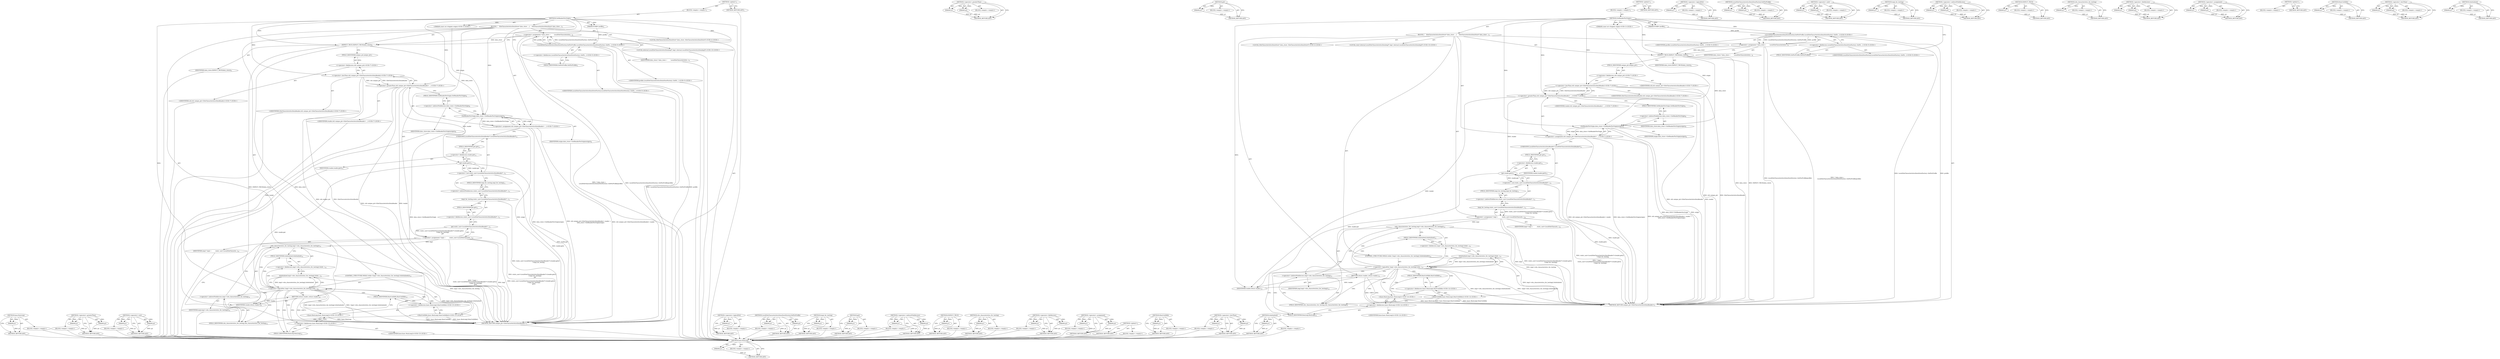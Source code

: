 digraph "IsInitialized" {
vulnerable_156 [label=<(METHOD,base.RunLoop)>];
vulnerable_157 [label=<(PARAM,p1)>];
vulnerable_158 [label=<(BLOCK,&lt;empty&gt;,&lt;empty&gt;)>];
vulnerable_159 [label=<(METHOD_RETURN,ANY)>];
vulnerable_112 [label=<(METHOD,&lt;operator&gt;.greaterThan)>];
vulnerable_113 [label=<(PARAM,p1)>];
vulnerable_114 [label=<(PARAM,p2)>];
vulnerable_115 [label=<(BLOCK,&lt;empty&gt;,&lt;empty&gt;)>];
vulnerable_116 [label=<(METHOD_RETURN,ANY)>];
vulnerable_135 [label=<(METHOD,&lt;operator&gt;.cast)>];
vulnerable_136 [label=<(PARAM,p1)>];
vulnerable_137 [label=<(PARAM,p2)>];
vulnerable_138 [label=<(BLOCK,&lt;empty&gt;,&lt;empty&gt;)>];
vulnerable_139 [label=<(METHOD_RETURN,ANY)>];
vulnerable_6 [label=<(METHOD,&lt;global&gt;)<SUB>1</SUB>>];
vulnerable_7 [label=<(BLOCK,&lt;empty&gt;,&lt;empty&gt;)<SUB>1</SUB>>];
vulnerable_8 [label=<(METHOD,GetReaderForOrigin)<SUB>1</SUB>>];
vulnerable_9 [label=<(PARAM,Profile* profile)<SUB>2</SUB>>];
vulnerable_10 [label="<(PARAM,const url::Origin&amp; origin)<SUB>3</SUB>>"];
vulnerable_11 [label=<(BLOCK,{
    SiteCharacteristicsDataStore* data_store ...,{
    SiteCharacteristicsDataStore* data_store ...)<SUB>3</SUB>>];
vulnerable_12 [label="<(LOCAL,SiteCharacteristicsDataStore* data_store: SiteCharacteristicsDataStore*)<SUB>4</SUB>>"];
vulnerable_13 [label=<(&lt;operator&gt;.assignment,* data_store =
        LocalSiteCharacteristics...)<SUB>4</SUB>>];
vulnerable_14 [label=<(IDENTIFIER,data_store,* data_store =
        LocalSiteCharacteristics...)<SUB>4</SUB>>];
vulnerable_15 [label="<(LocalSiteCharacteristicsDataStoreFactory.GetForProfile,LocalSiteCharacteristicsDataStoreFactory::GetFo...)<SUB>5</SUB>>"];
vulnerable_16 [label="<(&lt;operator&gt;.fieldAccess,LocalSiteCharacteristicsDataStoreFactory::GetFo...)<SUB>5</SUB>>"];
vulnerable_17 [label="<(IDENTIFIER,LocalSiteCharacteristicsDataStoreFactory,LocalSiteCharacteristicsDataStoreFactory::GetFo...)<SUB>5</SUB>>"];
vulnerable_18 [label=<(FIELD_IDENTIFIER,GetForProfile,GetForProfile)<SUB>5</SUB>>];
vulnerable_19 [label="<(IDENTIFIER,profile,LocalSiteCharacteristicsDataStoreFactory::GetFo...)<SUB>5</SUB>>"];
vulnerable_20 [label=<(EXPECT_TRUE,EXPECT_TRUE(data_store))<SUB>6</SUB>>];
vulnerable_21 [label=<(IDENTIFIER,data_store,EXPECT_TRUE(data_store))<SUB>6</SUB>>];
vulnerable_22 [label="<(&lt;operator&gt;.assignment,std::unique_ptr&lt;SiteCharacteristicsDataReader&gt; ...)<SUB>7</SUB>>"];
vulnerable_23 [label="<(&lt;operator&gt;.greaterThan,std::unique_ptr&lt;SiteCharacteristicsDataReader&gt; ...)<SUB>7</SUB>>"];
vulnerable_24 [label="<(&lt;operator&gt;.lessThan,std::unique_ptr&lt;SiteCharacteristicsDataReader)<SUB>7</SUB>>"];
vulnerable_25 [label="<(&lt;operator&gt;.fieldAccess,std::unique_ptr)<SUB>7</SUB>>"];
vulnerable_26 [label="<(IDENTIFIER,std,std::unique_ptr&lt;SiteCharacteristicsDataReader)<SUB>7</SUB>>"];
vulnerable_27 [label=<(FIELD_IDENTIFIER,unique_ptr,unique_ptr)<SUB>7</SUB>>];
vulnerable_28 [label="<(IDENTIFIER,SiteCharacteristicsDataReader,std::unique_ptr&lt;SiteCharacteristicsDataReader)<SUB>7</SUB>>"];
vulnerable_29 [label="<(IDENTIFIER,reader,std::unique_ptr&lt;SiteCharacteristicsDataReader&gt; ...)<SUB>7</SUB>>"];
vulnerable_30 [label=<(GetReaderForOrigin,data_store-&gt;GetReaderForOrigin(origin))<SUB>8</SUB>>];
vulnerable_31 [label=<(&lt;operator&gt;.indirectFieldAccess,data_store-&gt;GetReaderForOrigin)<SUB>8</SUB>>];
vulnerable_32 [label=<(IDENTIFIER,data_store,data_store-&gt;GetReaderForOrigin(origin))<SUB>8</SUB>>];
vulnerable_33 [label=<(FIELD_IDENTIFIER,GetReaderForOrigin,GetReaderForOrigin)<SUB>8</SUB>>];
vulnerable_34 [label=<(IDENTIFIER,origin,data_store-&gt;GetReaderForOrigin(origin))<SUB>8</SUB>>];
vulnerable_35 [label="<(LOCAL,internal.LocalSiteCharacteristicsDataImpl* impl: internal.LocalSiteCharacteristicsDataImpl*)<SUB>10</SUB>>"];
vulnerable_36 [label=<(&lt;operator&gt;.assignment,* impl =
         static_cast&lt;LocalSiteCharacte...)<SUB>10</SUB>>];
vulnerable_37 [label=<(IDENTIFIER,impl,* impl =
         static_cast&lt;LocalSiteCharacte...)<SUB>10</SUB>>];
vulnerable_38 [label=<(get,static_cast&lt;LocalSiteCharacteristicsDataReader*...)<SUB>11</SUB>>];
vulnerable_39 [label=<(&lt;operator&gt;.fieldAccess,static_cast&lt;LocalSiteCharacteristicsDataReader*...)<SUB>11</SUB>>];
vulnerable_40 [label=<(impl_for_testing,static_cast&lt;LocalSiteCharacteristicsDataReader*...)<SUB>11</SUB>>];
vulnerable_41 [label=<(&lt;operator&gt;.indirectFieldAccess,static_cast&lt;LocalSiteCharacteristicsDataReader*...)<SUB>11</SUB>>];
vulnerable_42 [label=<(&lt;operator&gt;.cast,static_cast&lt;LocalSiteCharacteristicsDataReader*...)<SUB>11</SUB>>];
vulnerable_43 [label=<(UNKNOWN,LocalSiteCharacteristicsDataReader*,LocalSiteCharacteristicsDataReader*)<SUB>11</SUB>>];
vulnerable_44 [label=<(get,reader.get())<SUB>11</SUB>>];
vulnerable_45 [label=<(&lt;operator&gt;.fieldAccess,reader.get)<SUB>11</SUB>>];
vulnerable_46 [label=<(IDENTIFIER,reader,reader.get())<SUB>11</SUB>>];
vulnerable_47 [label=<(FIELD_IDENTIFIER,get,get)<SUB>11</SUB>>];
vulnerable_48 [label=<(FIELD_IDENTIFIER,impl_for_testing,impl_for_testing)<SUB>11</SUB>>];
vulnerable_49 [label=<(FIELD_IDENTIFIER,get,get)<SUB>11</SUB>>];
vulnerable_50 [label=<(CONTROL_STRUCTURE,WHILE,while (!impl-&gt;site_characteristics_for_testing().IsInitialized()))<SUB>14</SUB>>];
vulnerable_51 [label=<(&lt;operator&gt;.logicalNot,!impl-&gt;site_characteristics_for_testing().IsIni...)<SUB>14</SUB>>];
vulnerable_52 [label=<(IsInitialized,impl-&gt;site_characteristics_for_testing().IsInit...)<SUB>14</SUB>>];
vulnerable_53 [label=<(&lt;operator&gt;.fieldAccess,impl-&gt;site_characteristics_for_testing().IsInit...)<SUB>14</SUB>>];
vulnerable_54 [label=<(site_characteristics_for_testing,impl-&gt;site_characteristics_for_testing())<SUB>14</SUB>>];
vulnerable_55 [label=<(&lt;operator&gt;.indirectFieldAccess,impl-&gt;site_characteristics_for_testing)<SUB>14</SUB>>];
vulnerable_56 [label=<(IDENTIFIER,impl,impl-&gt;site_characteristics_for_testing())<SUB>14</SUB>>];
vulnerable_57 [label=<(FIELD_IDENTIFIER,site_characteristics_for_testing,site_characteristics_for_testing)<SUB>14</SUB>>];
vulnerable_58 [label=<(FIELD_IDENTIFIER,IsInitialized,IsInitialized)<SUB>14</SUB>>];
vulnerable_59 [label="<(RunUntilIdle,base::RunLoop().RunUntilIdle())<SUB>15</SUB>>"];
vulnerable_60 [label="<(&lt;operator&gt;.fieldAccess,base::RunLoop().RunUntilIdle)<SUB>15</SUB>>"];
vulnerable_61 [label="<(base.RunLoop,base::RunLoop())<SUB>15</SUB>>"];
vulnerable_62 [label="<(&lt;operator&gt;.fieldAccess,base::RunLoop)<SUB>15</SUB>>"];
vulnerable_63 [label="<(IDENTIFIER,base,base::RunLoop())<SUB>15</SUB>>"];
vulnerable_64 [label=<(FIELD_IDENTIFIER,RunLoop,RunLoop)<SUB>15</SUB>>];
vulnerable_65 [label=<(FIELD_IDENTIFIER,RunUntilIdle,RunUntilIdle)<SUB>15</SUB>>];
vulnerable_66 [label=<(RETURN,return reader;,return reader;)<SUB>16</SUB>>];
vulnerable_67 [label=<(IDENTIFIER,reader,return reader;)<SUB>16</SUB>>];
vulnerable_68 [label=<(METHOD_RETURN,unique_ptr&lt;SiteCharacteristicsDataReader&gt;)<SUB>1</SUB>>];
vulnerable_70 [label=<(METHOD_RETURN,ANY)<SUB>1</SUB>>];
vulnerable_140 [label=<(METHOD,&lt;operator&gt;.logicalNot)>];
vulnerable_141 [label=<(PARAM,p1)>];
vulnerable_142 [label=<(BLOCK,&lt;empty&gt;,&lt;empty&gt;)>];
vulnerable_143 [label=<(METHOD_RETURN,ANY)>];
vulnerable_98 [label=<(METHOD,LocalSiteCharacteristicsDataStoreFactory.GetForProfile)>];
vulnerable_99 [label=<(PARAM,p1)>];
vulnerable_100 [label=<(PARAM,p2)>];
vulnerable_101 [label=<(BLOCK,&lt;empty&gt;,&lt;empty&gt;)>];
vulnerable_102 [label=<(METHOD_RETURN,ANY)>];
vulnerable_131 [label=<(METHOD,impl_for_testing)>];
vulnerable_132 [label=<(PARAM,p1)>];
vulnerable_133 [label=<(BLOCK,&lt;empty&gt;,&lt;empty&gt;)>];
vulnerable_134 [label=<(METHOD_RETURN,ANY)>];
vulnerable_127 [label=<(METHOD,get)>];
vulnerable_128 [label=<(PARAM,p1)>];
vulnerable_129 [label=<(BLOCK,&lt;empty&gt;,&lt;empty&gt;)>];
vulnerable_130 [label=<(METHOD_RETURN,ANY)>];
vulnerable_122 [label=<(METHOD,&lt;operator&gt;.indirectFieldAccess)>];
vulnerable_123 [label=<(PARAM,p1)>];
vulnerable_124 [label=<(PARAM,p2)>];
vulnerable_125 [label=<(BLOCK,&lt;empty&gt;,&lt;empty&gt;)>];
vulnerable_126 [label=<(METHOD_RETURN,ANY)>];
vulnerable_108 [label=<(METHOD,EXPECT_TRUE)>];
vulnerable_109 [label=<(PARAM,p1)>];
vulnerable_110 [label=<(BLOCK,&lt;empty&gt;,&lt;empty&gt;)>];
vulnerable_111 [label=<(METHOD_RETURN,ANY)>];
vulnerable_148 [label=<(METHOD,site_characteristics_for_testing)>];
vulnerable_149 [label=<(PARAM,p1)>];
vulnerable_150 [label=<(BLOCK,&lt;empty&gt;,&lt;empty&gt;)>];
vulnerable_151 [label=<(METHOD_RETURN,ANY)>];
vulnerable_103 [label=<(METHOD,&lt;operator&gt;.fieldAccess)>];
vulnerable_104 [label=<(PARAM,p1)>];
vulnerable_105 [label=<(PARAM,p2)>];
vulnerable_106 [label=<(BLOCK,&lt;empty&gt;,&lt;empty&gt;)>];
vulnerable_107 [label=<(METHOD_RETURN,ANY)>];
vulnerable_93 [label=<(METHOD,&lt;operator&gt;.assignment)>];
vulnerable_94 [label=<(PARAM,p1)>];
vulnerable_95 [label=<(PARAM,p2)>];
vulnerable_96 [label=<(BLOCK,&lt;empty&gt;,&lt;empty&gt;)>];
vulnerable_97 [label=<(METHOD_RETURN,ANY)>];
vulnerable_87 [label=<(METHOD,&lt;global&gt;)<SUB>1</SUB>>];
vulnerable_88 [label=<(BLOCK,&lt;empty&gt;,&lt;empty&gt;)>];
vulnerable_89 [label=<(METHOD_RETURN,ANY)>];
vulnerable_152 [label=<(METHOD,RunUntilIdle)>];
vulnerable_153 [label=<(PARAM,p1)>];
vulnerable_154 [label=<(BLOCK,&lt;empty&gt;,&lt;empty&gt;)>];
vulnerable_155 [label=<(METHOD_RETURN,ANY)>];
vulnerable_117 [label=<(METHOD,&lt;operator&gt;.lessThan)>];
vulnerable_118 [label=<(PARAM,p1)>];
vulnerable_119 [label=<(PARAM,p2)>];
vulnerable_120 [label=<(BLOCK,&lt;empty&gt;,&lt;empty&gt;)>];
vulnerable_121 [label=<(METHOD_RETURN,ANY)>];
vulnerable_144 [label=<(METHOD,IsInitialized)>];
vulnerable_145 [label=<(PARAM,p1)>];
vulnerable_146 [label=<(BLOCK,&lt;empty&gt;,&lt;empty&gt;)>];
vulnerable_147 [label=<(METHOD_RETURN,ANY)>];
fixed_153 [label=<(METHOD,base.RunLoop)>];
fixed_154 [label=<(PARAM,p1)>];
fixed_155 [label=<(BLOCK,&lt;empty&gt;,&lt;empty&gt;)>];
fixed_156 [label=<(METHOD_RETURN,ANY)>];
fixed_109 [label=<(METHOD,&lt;operator&gt;.greaterThan)>];
fixed_110 [label=<(PARAM,p1)>];
fixed_111 [label=<(PARAM,p2)>];
fixed_112 [label=<(BLOCK,&lt;empty&gt;,&lt;empty&gt;)>];
fixed_113 [label=<(METHOD_RETURN,ANY)>];
fixed_133 [label=<(METHOD,get)>];
fixed_134 [label=<(PARAM,p1)>];
fixed_135 [label=<(BLOCK,&lt;empty&gt;,&lt;empty&gt;)>];
fixed_136 [label=<(METHOD_RETURN,ANY)>];
fixed_6 [label=<(METHOD,&lt;global&gt;)<SUB>1</SUB>>];
fixed_7 [label=<(BLOCK,&lt;empty&gt;,&lt;empty&gt;)<SUB>1</SUB>>];
fixed_8 [label=<(METHOD,GetReaderForOrigin)<SUB>1</SUB>>];
fixed_9 [label=<(PARAM,Profile* profile)<SUB>2</SUB>>];
fixed_10 [label="<(PARAM,const url::Origin&amp; origin)<SUB>3</SUB>>"];
fixed_11 [label=<(BLOCK,{
    SiteCharacteristicsDataStore* data_store ...,{
    SiteCharacteristicsDataStore* data_store ...)<SUB>3</SUB>>];
fixed_12 [label="<(LOCAL,SiteCharacteristicsDataStore* data_store: SiteCharacteristicsDataStore*)<SUB>4</SUB>>"];
fixed_13 [label=<(&lt;operator&gt;.assignment,* data_store =
        LocalSiteCharacteristics...)<SUB>4</SUB>>];
fixed_14 [label=<(IDENTIFIER,data_store,* data_store =
        LocalSiteCharacteristics...)<SUB>4</SUB>>];
fixed_15 [label="<(LocalSiteCharacteristicsDataStoreFactory.GetForProfile,LocalSiteCharacteristicsDataStoreFactory::GetFo...)<SUB>5</SUB>>"];
fixed_16 [label="<(&lt;operator&gt;.fieldAccess,LocalSiteCharacteristicsDataStoreFactory::GetFo...)<SUB>5</SUB>>"];
fixed_17 [label="<(IDENTIFIER,LocalSiteCharacteristicsDataStoreFactory,LocalSiteCharacteristicsDataStoreFactory::GetFo...)<SUB>5</SUB>>"];
fixed_18 [label=<(FIELD_IDENTIFIER,GetForProfile,GetForProfile)<SUB>5</SUB>>];
fixed_19 [label="<(IDENTIFIER,profile,LocalSiteCharacteristicsDataStoreFactory::GetFo...)<SUB>5</SUB>>"];
fixed_20 [label=<(EXPECT_TRUE,EXPECT_TRUE(data_store))<SUB>6</SUB>>];
fixed_21 [label=<(IDENTIFIER,data_store,EXPECT_TRUE(data_store))<SUB>6</SUB>>];
fixed_22 [label="<(&lt;operator&gt;.assignment,std::unique_ptr&lt;SiteCharacteristicsDataReader&gt; ...)<SUB>7</SUB>>"];
fixed_23 [label="<(&lt;operator&gt;.greaterThan,std::unique_ptr&lt;SiteCharacteristicsDataReader&gt; ...)<SUB>7</SUB>>"];
fixed_24 [label="<(&lt;operator&gt;.lessThan,std::unique_ptr&lt;SiteCharacteristicsDataReader)<SUB>7</SUB>>"];
fixed_25 [label="<(&lt;operator&gt;.fieldAccess,std::unique_ptr)<SUB>7</SUB>>"];
fixed_26 [label="<(IDENTIFIER,std,std::unique_ptr&lt;SiteCharacteristicsDataReader)<SUB>7</SUB>>"];
fixed_27 [label=<(FIELD_IDENTIFIER,unique_ptr,unique_ptr)<SUB>7</SUB>>];
fixed_28 [label="<(IDENTIFIER,SiteCharacteristicsDataReader,std::unique_ptr&lt;SiteCharacteristicsDataReader)<SUB>7</SUB>>"];
fixed_29 [label="<(IDENTIFIER,reader,std::unique_ptr&lt;SiteCharacteristicsDataReader&gt; ...)<SUB>7</SUB>>"];
fixed_30 [label=<(GetReaderForOrigin,data_store-&gt;GetReaderForOrigin(origin))<SUB>8</SUB>>];
fixed_31 [label=<(&lt;operator&gt;.indirectFieldAccess,data_store-&gt;GetReaderForOrigin)<SUB>8</SUB>>];
fixed_32 [label=<(IDENTIFIER,data_store,data_store-&gt;GetReaderForOrigin(origin))<SUB>8</SUB>>];
fixed_33 [label=<(FIELD_IDENTIFIER,GetReaderForOrigin,GetReaderForOrigin)<SUB>8</SUB>>];
fixed_34 [label=<(IDENTIFIER,origin,data_store-&gt;GetReaderForOrigin(origin))<SUB>8</SUB>>];
fixed_35 [label="<(LOCAL,const internal.LocalSiteCharacteristicsDataImpl* impl: internal.LocalSiteCharacteristicsDataImpl*)<SUB>10</SUB>>"];
fixed_36 [label=<(&lt;operator&gt;.assignment,* impl =
         static_cast&lt;LocalSiteCharacte...)<SUB>10</SUB>>];
fixed_37 [label=<(IDENTIFIER,impl,* impl =
         static_cast&lt;LocalSiteCharacte...)<SUB>10</SUB>>];
fixed_38 [label=<(impl_for_testing,static_cast&lt;LocalSiteCharacteristicsDataReader*...)<SUB>11</SUB>>];
fixed_39 [label=<(&lt;operator&gt;.indirectFieldAccess,static_cast&lt;LocalSiteCharacteristicsDataReader*...)<SUB>11</SUB>>];
fixed_40 [label=<(&lt;operator&gt;.cast,static_cast&lt;LocalSiteCharacteristicsDataReader*...)<SUB>11</SUB>>];
fixed_41 [label=<(UNKNOWN,LocalSiteCharacteristicsDataReader*,LocalSiteCharacteristicsDataReader*)<SUB>11</SUB>>];
fixed_42 [label=<(get,reader.get())<SUB>11</SUB>>];
fixed_43 [label=<(&lt;operator&gt;.fieldAccess,reader.get)<SUB>11</SUB>>];
fixed_44 [label=<(IDENTIFIER,reader,reader.get())<SUB>11</SUB>>];
fixed_45 [label=<(FIELD_IDENTIFIER,get,get)<SUB>11</SUB>>];
fixed_46 [label=<(FIELD_IDENTIFIER,impl_for_testing,impl_for_testing)<SUB>11</SUB>>];
fixed_47 [label=<(CONTROL_STRUCTURE,WHILE,while (!impl-&gt;site_characteristics_for_testing().IsInitialized()))<SUB>13</SUB>>];
fixed_48 [label=<(&lt;operator&gt;.logicalNot,!impl-&gt;site_characteristics_for_testing().IsIni...)<SUB>13</SUB>>];
fixed_49 [label=<(IsInitialized,impl-&gt;site_characteristics_for_testing().IsInit...)<SUB>13</SUB>>];
fixed_50 [label=<(&lt;operator&gt;.fieldAccess,impl-&gt;site_characteristics_for_testing().IsInit...)<SUB>13</SUB>>];
fixed_51 [label=<(site_characteristics_for_testing,impl-&gt;site_characteristics_for_testing())<SUB>13</SUB>>];
fixed_52 [label=<(&lt;operator&gt;.indirectFieldAccess,impl-&gt;site_characteristics_for_testing)<SUB>13</SUB>>];
fixed_53 [label=<(IDENTIFIER,impl,impl-&gt;site_characteristics_for_testing())<SUB>13</SUB>>];
fixed_54 [label=<(FIELD_IDENTIFIER,site_characteristics_for_testing,site_characteristics_for_testing)<SUB>13</SUB>>];
fixed_55 [label=<(FIELD_IDENTIFIER,IsInitialized,IsInitialized)<SUB>13</SUB>>];
fixed_56 [label="<(RunUntilIdle,base::RunLoop().RunUntilIdle())<SUB>14</SUB>>"];
fixed_57 [label="<(&lt;operator&gt;.fieldAccess,base::RunLoop().RunUntilIdle)<SUB>14</SUB>>"];
fixed_58 [label="<(base.RunLoop,base::RunLoop())<SUB>14</SUB>>"];
fixed_59 [label="<(&lt;operator&gt;.fieldAccess,base::RunLoop)<SUB>14</SUB>>"];
fixed_60 [label="<(IDENTIFIER,base,base::RunLoop())<SUB>14</SUB>>"];
fixed_61 [label=<(FIELD_IDENTIFIER,RunLoop,RunLoop)<SUB>14</SUB>>];
fixed_62 [label=<(FIELD_IDENTIFIER,RunUntilIdle,RunUntilIdle)<SUB>14</SUB>>];
fixed_63 [label=<(RETURN,return reader;,return reader;)<SUB>15</SUB>>];
fixed_64 [label=<(IDENTIFIER,reader,return reader;)<SUB>15</SUB>>];
fixed_65 [label=<(METHOD_RETURN,unique_ptr&lt;SiteCharacteristicsDataReader&gt;)<SUB>1</SUB>>];
fixed_67 [label=<(METHOD_RETURN,ANY)<SUB>1</SUB>>];
fixed_137 [label=<(METHOD,&lt;operator&gt;.logicalNot)>];
fixed_138 [label=<(PARAM,p1)>];
fixed_139 [label=<(BLOCK,&lt;empty&gt;,&lt;empty&gt;)>];
fixed_140 [label=<(METHOD_RETURN,ANY)>];
fixed_95 [label=<(METHOD,LocalSiteCharacteristicsDataStoreFactory.GetForProfile)>];
fixed_96 [label=<(PARAM,p1)>];
fixed_97 [label=<(PARAM,p2)>];
fixed_98 [label=<(BLOCK,&lt;empty&gt;,&lt;empty&gt;)>];
fixed_99 [label=<(METHOD_RETURN,ANY)>];
fixed_128 [label=<(METHOD,&lt;operator&gt;.cast)>];
fixed_129 [label=<(PARAM,p1)>];
fixed_130 [label=<(PARAM,p2)>];
fixed_131 [label=<(BLOCK,&lt;empty&gt;,&lt;empty&gt;)>];
fixed_132 [label=<(METHOD_RETURN,ANY)>];
fixed_124 [label=<(METHOD,impl_for_testing)>];
fixed_125 [label=<(PARAM,p1)>];
fixed_126 [label=<(BLOCK,&lt;empty&gt;,&lt;empty&gt;)>];
fixed_127 [label=<(METHOD_RETURN,ANY)>];
fixed_119 [label=<(METHOD,&lt;operator&gt;.indirectFieldAccess)>];
fixed_120 [label=<(PARAM,p1)>];
fixed_121 [label=<(PARAM,p2)>];
fixed_122 [label=<(BLOCK,&lt;empty&gt;,&lt;empty&gt;)>];
fixed_123 [label=<(METHOD_RETURN,ANY)>];
fixed_105 [label=<(METHOD,EXPECT_TRUE)>];
fixed_106 [label=<(PARAM,p1)>];
fixed_107 [label=<(BLOCK,&lt;empty&gt;,&lt;empty&gt;)>];
fixed_108 [label=<(METHOD_RETURN,ANY)>];
fixed_145 [label=<(METHOD,site_characteristics_for_testing)>];
fixed_146 [label=<(PARAM,p1)>];
fixed_147 [label=<(BLOCK,&lt;empty&gt;,&lt;empty&gt;)>];
fixed_148 [label=<(METHOD_RETURN,ANY)>];
fixed_100 [label=<(METHOD,&lt;operator&gt;.fieldAccess)>];
fixed_101 [label=<(PARAM,p1)>];
fixed_102 [label=<(PARAM,p2)>];
fixed_103 [label=<(BLOCK,&lt;empty&gt;,&lt;empty&gt;)>];
fixed_104 [label=<(METHOD_RETURN,ANY)>];
fixed_90 [label=<(METHOD,&lt;operator&gt;.assignment)>];
fixed_91 [label=<(PARAM,p1)>];
fixed_92 [label=<(PARAM,p2)>];
fixed_93 [label=<(BLOCK,&lt;empty&gt;,&lt;empty&gt;)>];
fixed_94 [label=<(METHOD_RETURN,ANY)>];
fixed_84 [label=<(METHOD,&lt;global&gt;)<SUB>1</SUB>>];
fixed_85 [label=<(BLOCK,&lt;empty&gt;,&lt;empty&gt;)>];
fixed_86 [label=<(METHOD_RETURN,ANY)>];
fixed_149 [label=<(METHOD,RunUntilIdle)>];
fixed_150 [label=<(PARAM,p1)>];
fixed_151 [label=<(BLOCK,&lt;empty&gt;,&lt;empty&gt;)>];
fixed_152 [label=<(METHOD_RETURN,ANY)>];
fixed_114 [label=<(METHOD,&lt;operator&gt;.lessThan)>];
fixed_115 [label=<(PARAM,p1)>];
fixed_116 [label=<(PARAM,p2)>];
fixed_117 [label=<(BLOCK,&lt;empty&gt;,&lt;empty&gt;)>];
fixed_118 [label=<(METHOD_RETURN,ANY)>];
fixed_141 [label=<(METHOD,IsInitialized)>];
fixed_142 [label=<(PARAM,p1)>];
fixed_143 [label=<(BLOCK,&lt;empty&gt;,&lt;empty&gt;)>];
fixed_144 [label=<(METHOD_RETURN,ANY)>];
vulnerable_156 -> vulnerable_157  [key=0, label="AST: "];
vulnerable_156 -> vulnerable_157  [key=1, label="DDG: "];
vulnerable_156 -> vulnerable_158  [key=0, label="AST: "];
vulnerable_156 -> vulnerable_159  [key=0, label="AST: "];
vulnerable_156 -> vulnerable_159  [key=1, label="CFG: "];
vulnerable_157 -> vulnerable_159  [key=0, label="DDG: p1"];
vulnerable_158 -> fixed_153  [key=0];
vulnerable_159 -> fixed_153  [key=0];
vulnerable_112 -> vulnerable_113  [key=0, label="AST: "];
vulnerable_112 -> vulnerable_113  [key=1, label="DDG: "];
vulnerable_112 -> vulnerable_115  [key=0, label="AST: "];
vulnerable_112 -> vulnerable_114  [key=0, label="AST: "];
vulnerable_112 -> vulnerable_114  [key=1, label="DDG: "];
vulnerable_112 -> vulnerable_116  [key=0, label="AST: "];
vulnerable_112 -> vulnerable_116  [key=1, label="CFG: "];
vulnerable_113 -> vulnerable_116  [key=0, label="DDG: p1"];
vulnerable_114 -> vulnerable_116  [key=0, label="DDG: p2"];
vulnerable_115 -> fixed_153  [key=0];
vulnerable_116 -> fixed_153  [key=0];
vulnerable_135 -> vulnerable_136  [key=0, label="AST: "];
vulnerable_135 -> vulnerable_136  [key=1, label="DDG: "];
vulnerable_135 -> vulnerable_138  [key=0, label="AST: "];
vulnerable_135 -> vulnerable_137  [key=0, label="AST: "];
vulnerable_135 -> vulnerable_137  [key=1, label="DDG: "];
vulnerable_135 -> vulnerable_139  [key=0, label="AST: "];
vulnerable_135 -> vulnerable_139  [key=1, label="CFG: "];
vulnerable_136 -> vulnerable_139  [key=0, label="DDG: p1"];
vulnerable_137 -> vulnerable_139  [key=0, label="DDG: p2"];
vulnerable_138 -> fixed_153  [key=0];
vulnerable_139 -> fixed_153  [key=0];
vulnerable_6 -> vulnerable_7  [key=0, label="AST: "];
vulnerable_6 -> vulnerable_70  [key=0, label="AST: "];
vulnerable_6 -> vulnerable_70  [key=1, label="CFG: "];
vulnerable_7 -> vulnerable_8  [key=0, label="AST: "];
vulnerable_8 -> vulnerable_9  [key=0, label="AST: "];
vulnerable_8 -> vulnerable_9  [key=1, label="DDG: "];
vulnerable_8 -> vulnerable_10  [key=0, label="AST: "];
vulnerable_8 -> vulnerable_10  [key=1, label="DDG: "];
vulnerable_8 -> vulnerable_11  [key=0, label="AST: "];
vulnerable_8 -> vulnerable_68  [key=0, label="AST: "];
vulnerable_8 -> vulnerable_18  [key=0, label="CFG: "];
vulnerable_8 -> vulnerable_20  [key=0, label="DDG: "];
vulnerable_8 -> vulnerable_67  [key=0, label="DDG: "];
vulnerable_8 -> vulnerable_15  [key=0, label="DDG: "];
vulnerable_8 -> vulnerable_23  [key=0, label="DDG: "];
vulnerable_8 -> vulnerable_30  [key=0, label="DDG: "];
vulnerable_8 -> vulnerable_24  [key=0, label="DDG: "];
vulnerable_9 -> vulnerable_15  [key=0, label="DDG: profile"];
vulnerable_10 -> vulnerable_30  [key=0, label="DDG: origin"];
vulnerable_11 -> vulnerable_12  [key=0, label="AST: "];
vulnerable_11 -> vulnerable_13  [key=0, label="AST: "];
vulnerable_11 -> vulnerable_20  [key=0, label="AST: "];
vulnerable_11 -> vulnerable_22  [key=0, label="AST: "];
vulnerable_11 -> vulnerable_35  [key=0, label="AST: "];
vulnerable_11 -> vulnerable_36  [key=0, label="AST: "];
vulnerable_11 -> vulnerable_50  [key=0, label="AST: "];
vulnerable_11 -> vulnerable_66  [key=0, label="AST: "];
vulnerable_12 -> fixed_153  [key=0];
vulnerable_13 -> vulnerable_14  [key=0, label="AST: "];
vulnerable_13 -> vulnerable_15  [key=0, label="AST: "];
vulnerable_13 -> vulnerable_20  [key=0, label="CFG: "];
vulnerable_13 -> vulnerable_20  [key=1, label="DDG: data_store"];
vulnerable_13 -> vulnerable_68  [key=0, label="DDG: LocalSiteCharacteristicsDataStoreFactory::GetForProfile(profile)"];
vulnerable_13 -> vulnerable_68  [key=1, label="DDG: * data_store =
        LocalSiteCharacteristicsDataStoreFactory::GetForProfile(profile)"];
vulnerable_14 -> fixed_153  [key=0];
vulnerable_15 -> vulnerable_16  [key=0, label="AST: "];
vulnerable_15 -> vulnerable_19  [key=0, label="AST: "];
vulnerable_15 -> vulnerable_13  [key=0, label="CFG: "];
vulnerable_15 -> vulnerable_13  [key=1, label="DDG: LocalSiteCharacteristicsDataStoreFactory::GetForProfile"];
vulnerable_15 -> vulnerable_13  [key=2, label="DDG: profile"];
vulnerable_15 -> vulnerable_68  [key=0, label="DDG: LocalSiteCharacteristicsDataStoreFactory::GetForProfile"];
vulnerable_15 -> vulnerable_68  [key=1, label="DDG: profile"];
vulnerable_16 -> vulnerable_17  [key=0, label="AST: "];
vulnerable_16 -> vulnerable_18  [key=0, label="AST: "];
vulnerable_16 -> vulnerable_15  [key=0, label="CFG: "];
vulnerable_17 -> fixed_153  [key=0];
vulnerable_18 -> vulnerable_16  [key=0, label="CFG: "];
vulnerable_19 -> fixed_153  [key=0];
vulnerable_20 -> vulnerable_21  [key=0, label="AST: "];
vulnerable_20 -> vulnerable_27  [key=0, label="CFG: "];
vulnerable_20 -> vulnerable_68  [key=0, label="DDG: data_store"];
vulnerable_20 -> vulnerable_68  [key=1, label="DDG: EXPECT_TRUE(data_store)"];
vulnerable_20 -> vulnerable_30  [key=0, label="DDG: data_store"];
vulnerable_21 -> fixed_153  [key=0];
vulnerable_22 -> vulnerable_23  [key=0, label="AST: "];
vulnerable_22 -> vulnerable_30  [key=0, label="AST: "];
vulnerable_22 -> vulnerable_43  [key=0, label="CFG: "];
vulnerable_22 -> vulnerable_68  [key=0, label="DDG: std::unique_ptr&lt;SiteCharacteristicsDataReader&gt; reader"];
vulnerable_22 -> vulnerable_68  [key=1, label="DDG: data_store-&gt;GetReaderForOrigin(origin)"];
vulnerable_22 -> vulnerable_68  [key=2, label="DDG: std::unique_ptr&lt;SiteCharacteristicsDataReader&gt; reader =
         data_store-&gt;GetReaderForOrigin(origin)"];
vulnerable_23 -> vulnerable_24  [key=0, label="AST: "];
vulnerable_23 -> vulnerable_29  [key=0, label="AST: "];
vulnerable_23 -> vulnerable_33  [key=0, label="CFG: "];
vulnerable_23 -> vulnerable_68  [key=0, label="DDG: std::unique_ptr&lt;SiteCharacteristicsDataReader"];
vulnerable_23 -> vulnerable_68  [key=1, label="DDG: reader"];
vulnerable_23 -> vulnerable_67  [key=0, label="DDG: reader"];
vulnerable_23 -> vulnerable_44  [key=0, label="DDG: reader"];
vulnerable_24 -> vulnerable_25  [key=0, label="AST: "];
vulnerable_24 -> vulnerable_28  [key=0, label="AST: "];
vulnerable_24 -> vulnerable_23  [key=0, label="CFG: "];
vulnerable_24 -> vulnerable_23  [key=1, label="DDG: std::unique_ptr"];
vulnerable_24 -> vulnerable_23  [key=2, label="DDG: SiteCharacteristicsDataReader"];
vulnerable_24 -> vulnerable_68  [key=0, label="DDG: std::unique_ptr"];
vulnerable_24 -> vulnerable_68  [key=1, label="DDG: SiteCharacteristicsDataReader"];
vulnerable_25 -> vulnerable_26  [key=0, label="AST: "];
vulnerable_25 -> vulnerable_27  [key=0, label="AST: "];
vulnerable_25 -> vulnerable_24  [key=0, label="CFG: "];
vulnerable_26 -> fixed_153  [key=0];
vulnerable_27 -> vulnerable_25  [key=0, label="CFG: "];
vulnerable_28 -> fixed_153  [key=0];
vulnerable_29 -> fixed_153  [key=0];
vulnerable_30 -> vulnerable_31  [key=0, label="AST: "];
vulnerable_30 -> vulnerable_34  [key=0, label="AST: "];
vulnerable_30 -> vulnerable_22  [key=0, label="CFG: "];
vulnerable_30 -> vulnerable_22  [key=1, label="DDG: data_store-&gt;GetReaderForOrigin"];
vulnerable_30 -> vulnerable_22  [key=2, label="DDG: origin"];
vulnerable_30 -> vulnerable_68  [key=0, label="DDG: data_store-&gt;GetReaderForOrigin"];
vulnerable_30 -> vulnerable_68  [key=1, label="DDG: origin"];
vulnerable_31 -> vulnerable_32  [key=0, label="AST: "];
vulnerable_31 -> vulnerable_33  [key=0, label="AST: "];
vulnerable_31 -> vulnerable_30  [key=0, label="CFG: "];
vulnerable_32 -> fixed_153  [key=0];
vulnerable_33 -> vulnerable_31  [key=0, label="CFG: "];
vulnerable_34 -> fixed_153  [key=0];
vulnerable_35 -> fixed_153  [key=0];
vulnerable_36 -> vulnerable_37  [key=0, label="AST: "];
vulnerable_36 -> vulnerable_38  [key=0, label="AST: "];
vulnerable_36 -> vulnerable_57  [key=0, label="CFG: "];
vulnerable_36 -> vulnerable_68  [key=0, label="DDG: impl"];
vulnerable_36 -> vulnerable_68  [key=1, label="DDG: static_cast&lt;LocalSiteCharacteristicsDataReader*&gt;(reader.get())
            -&gt;impl_for_testing()
            .get()"];
vulnerable_36 -> vulnerable_68  [key=2, label="DDG: * impl =
         static_cast&lt;LocalSiteCharacteristicsDataReader*&gt;(reader.get())
            -&gt;impl_for_testing()
            .get()"];
vulnerable_36 -> vulnerable_54  [key=0, label="DDG: impl"];
vulnerable_37 -> fixed_153  [key=0];
vulnerable_38 -> vulnerable_39  [key=0, label="AST: "];
vulnerable_38 -> vulnerable_36  [key=0, label="CFG: "];
vulnerable_38 -> vulnerable_36  [key=1, label="DDG: static_cast&lt;LocalSiteCharacteristicsDataReader*&gt;(reader.get())
            -&gt;impl_for_testing()
            .get"];
vulnerable_38 -> vulnerable_68  [key=0, label="DDG: static_cast&lt;LocalSiteCharacteristicsDataReader*&gt;(reader.get())
            -&gt;impl_for_testing()
            .get"];
vulnerable_39 -> vulnerable_40  [key=0, label="AST: "];
vulnerable_39 -> vulnerable_49  [key=0, label="AST: "];
vulnerable_39 -> vulnerable_38  [key=0, label="CFG: "];
vulnerable_40 -> vulnerable_41  [key=0, label="AST: "];
vulnerable_40 -> vulnerable_49  [key=0, label="CFG: "];
vulnerable_40 -> vulnerable_68  [key=0, label="DDG: static_cast&lt;LocalSiteCharacteristicsDataReader*&gt;(reader.get())
            -&gt;impl_for_testing"];
vulnerable_41 -> vulnerable_42  [key=0, label="AST: "];
vulnerable_41 -> vulnerable_48  [key=0, label="AST: "];
vulnerable_41 -> vulnerable_40  [key=0, label="CFG: "];
vulnerable_42 -> vulnerable_43  [key=0, label="AST: "];
vulnerable_42 -> vulnerable_44  [key=0, label="AST: "];
vulnerable_42 -> vulnerable_48  [key=0, label="CFG: "];
vulnerable_42 -> vulnerable_68  [key=0, label="DDG: reader.get()"];
vulnerable_43 -> vulnerable_47  [key=0, label="CFG: "];
vulnerable_44 -> vulnerable_45  [key=0, label="AST: "];
vulnerable_44 -> vulnerable_42  [key=0, label="CFG: "];
vulnerable_44 -> vulnerable_42  [key=1, label="DDG: reader.get"];
vulnerable_44 -> vulnerable_68  [key=0, label="DDG: reader.get"];
vulnerable_44 -> vulnerable_67  [key=0, label="DDG: reader.get"];
vulnerable_45 -> vulnerable_46  [key=0, label="AST: "];
vulnerable_45 -> vulnerable_47  [key=0, label="AST: "];
vulnerable_45 -> vulnerable_44  [key=0, label="CFG: "];
vulnerable_46 -> fixed_153  [key=0];
vulnerable_47 -> vulnerable_45  [key=0, label="CFG: "];
vulnerable_48 -> vulnerable_41  [key=0, label="CFG: "];
vulnerable_49 -> vulnerable_39  [key=0, label="CFG: "];
vulnerable_50 -> vulnerable_51  [key=0, label="AST: "];
vulnerable_50 -> vulnerable_59  [key=0, label="AST: "];
vulnerable_51 -> vulnerable_52  [key=0, label="AST: "];
vulnerable_51 -> vulnerable_52  [key=1, label="CDG: "];
vulnerable_51 -> vulnerable_64  [key=0, label="CFG: "];
vulnerable_51 -> vulnerable_64  [key=1, label="CDG: "];
vulnerable_51 -> vulnerable_66  [key=0, label="CFG: "];
vulnerable_51 -> vulnerable_68  [key=0, label="DDG: impl-&gt;site_characteristics_for_testing().IsInitialized()"];
vulnerable_51 -> vulnerable_68  [key=1, label="DDG: !impl-&gt;site_characteristics_for_testing().IsInitialized()"];
vulnerable_51 -> vulnerable_58  [key=0, label="CDG: "];
vulnerable_51 -> vulnerable_60  [key=0, label="CDG: "];
vulnerable_51 -> vulnerable_61  [key=0, label="CDG: "];
vulnerable_51 -> vulnerable_65  [key=0, label="CDG: "];
vulnerable_51 -> vulnerable_59  [key=0, label="CDG: "];
vulnerable_51 -> vulnerable_51  [key=0, label="CDG: "];
vulnerable_51 -> vulnerable_57  [key=0, label="CDG: "];
vulnerable_51 -> vulnerable_55  [key=0, label="CDG: "];
vulnerable_51 -> vulnerable_53  [key=0, label="CDG: "];
vulnerable_51 -> vulnerable_54  [key=0, label="CDG: "];
vulnerable_51 -> vulnerable_62  [key=0, label="CDG: "];
vulnerable_52 -> vulnerable_53  [key=0, label="AST: "];
vulnerable_52 -> vulnerable_51  [key=0, label="CFG: "];
vulnerable_52 -> vulnerable_51  [key=1, label="DDG: impl-&gt;site_characteristics_for_testing().IsInitialized"];
vulnerable_52 -> vulnerable_68  [key=0, label="DDG: impl-&gt;site_characteristics_for_testing().IsInitialized"];
vulnerable_53 -> vulnerable_54  [key=0, label="AST: "];
vulnerable_53 -> vulnerable_58  [key=0, label="AST: "];
vulnerable_53 -> vulnerable_52  [key=0, label="CFG: "];
vulnerable_54 -> vulnerable_55  [key=0, label="AST: "];
vulnerable_54 -> vulnerable_58  [key=0, label="CFG: "];
vulnerable_54 -> vulnerable_68  [key=0, label="DDG: impl-&gt;site_characteristics_for_testing"];
vulnerable_55 -> vulnerable_56  [key=0, label="AST: "];
vulnerable_55 -> vulnerable_57  [key=0, label="AST: "];
vulnerable_55 -> vulnerable_54  [key=0, label="CFG: "];
vulnerable_56 -> fixed_153  [key=0];
vulnerable_57 -> vulnerable_55  [key=0, label="CFG: "];
vulnerable_58 -> vulnerable_53  [key=0, label="CFG: "];
vulnerable_59 -> vulnerable_60  [key=0, label="AST: "];
vulnerable_59 -> vulnerable_57  [key=0, label="CFG: "];
vulnerable_59 -> vulnerable_68  [key=0, label="DDG: base::RunLoop().RunUntilIdle"];
vulnerable_59 -> vulnerable_68  [key=1, label="DDG: base::RunLoop().RunUntilIdle()"];
vulnerable_60 -> vulnerable_61  [key=0, label="AST: "];
vulnerable_60 -> vulnerable_65  [key=0, label="AST: "];
vulnerable_60 -> vulnerable_59  [key=0, label="CFG: "];
vulnerable_61 -> vulnerable_62  [key=0, label="AST: "];
vulnerable_61 -> vulnerable_65  [key=0, label="CFG: "];
vulnerable_61 -> vulnerable_68  [key=0, label="DDG: base::RunLoop"];
vulnerable_62 -> vulnerable_63  [key=0, label="AST: "];
vulnerable_62 -> vulnerable_64  [key=0, label="AST: "];
vulnerable_62 -> vulnerable_61  [key=0, label="CFG: "];
vulnerable_63 -> fixed_153  [key=0];
vulnerable_64 -> vulnerable_62  [key=0, label="CFG: "];
vulnerable_65 -> vulnerable_60  [key=0, label="CFG: "];
vulnerable_66 -> vulnerable_67  [key=0, label="AST: "];
vulnerable_66 -> vulnerable_68  [key=0, label="CFG: "];
vulnerable_66 -> vulnerable_68  [key=1, label="DDG: &lt;RET&gt;"];
vulnerable_67 -> vulnerable_66  [key=0, label="DDG: reader"];
vulnerable_68 -> fixed_153  [key=0];
vulnerable_70 -> fixed_153  [key=0];
vulnerable_140 -> vulnerable_141  [key=0, label="AST: "];
vulnerable_140 -> vulnerable_141  [key=1, label="DDG: "];
vulnerable_140 -> vulnerable_142  [key=0, label="AST: "];
vulnerable_140 -> vulnerable_143  [key=0, label="AST: "];
vulnerable_140 -> vulnerable_143  [key=1, label="CFG: "];
vulnerable_141 -> vulnerable_143  [key=0, label="DDG: p1"];
vulnerable_142 -> fixed_153  [key=0];
vulnerable_143 -> fixed_153  [key=0];
vulnerable_98 -> vulnerable_99  [key=0, label="AST: "];
vulnerable_98 -> vulnerable_99  [key=1, label="DDG: "];
vulnerable_98 -> vulnerable_101  [key=0, label="AST: "];
vulnerable_98 -> vulnerable_100  [key=0, label="AST: "];
vulnerable_98 -> vulnerable_100  [key=1, label="DDG: "];
vulnerable_98 -> vulnerable_102  [key=0, label="AST: "];
vulnerable_98 -> vulnerable_102  [key=1, label="CFG: "];
vulnerable_99 -> vulnerable_102  [key=0, label="DDG: p1"];
vulnerable_100 -> vulnerable_102  [key=0, label="DDG: p2"];
vulnerable_101 -> fixed_153  [key=0];
vulnerable_102 -> fixed_153  [key=0];
vulnerable_131 -> vulnerable_132  [key=0, label="AST: "];
vulnerable_131 -> vulnerable_132  [key=1, label="DDG: "];
vulnerable_131 -> vulnerable_133  [key=0, label="AST: "];
vulnerable_131 -> vulnerable_134  [key=0, label="AST: "];
vulnerable_131 -> vulnerable_134  [key=1, label="CFG: "];
vulnerable_132 -> vulnerable_134  [key=0, label="DDG: p1"];
vulnerable_133 -> fixed_153  [key=0];
vulnerable_134 -> fixed_153  [key=0];
vulnerable_127 -> vulnerable_128  [key=0, label="AST: "];
vulnerable_127 -> vulnerable_128  [key=1, label="DDG: "];
vulnerable_127 -> vulnerable_129  [key=0, label="AST: "];
vulnerable_127 -> vulnerable_130  [key=0, label="AST: "];
vulnerable_127 -> vulnerable_130  [key=1, label="CFG: "];
vulnerable_128 -> vulnerable_130  [key=0, label="DDG: p1"];
vulnerable_129 -> fixed_153  [key=0];
vulnerable_130 -> fixed_153  [key=0];
vulnerable_122 -> vulnerable_123  [key=0, label="AST: "];
vulnerable_122 -> vulnerable_123  [key=1, label="DDG: "];
vulnerable_122 -> vulnerable_125  [key=0, label="AST: "];
vulnerable_122 -> vulnerable_124  [key=0, label="AST: "];
vulnerable_122 -> vulnerable_124  [key=1, label="DDG: "];
vulnerable_122 -> vulnerable_126  [key=0, label="AST: "];
vulnerable_122 -> vulnerable_126  [key=1, label="CFG: "];
vulnerable_123 -> vulnerable_126  [key=0, label="DDG: p1"];
vulnerable_124 -> vulnerable_126  [key=0, label="DDG: p2"];
vulnerable_125 -> fixed_153  [key=0];
vulnerable_126 -> fixed_153  [key=0];
vulnerable_108 -> vulnerable_109  [key=0, label="AST: "];
vulnerable_108 -> vulnerable_109  [key=1, label="DDG: "];
vulnerable_108 -> vulnerable_110  [key=0, label="AST: "];
vulnerable_108 -> vulnerable_111  [key=0, label="AST: "];
vulnerable_108 -> vulnerable_111  [key=1, label="CFG: "];
vulnerable_109 -> vulnerable_111  [key=0, label="DDG: p1"];
vulnerable_110 -> fixed_153  [key=0];
vulnerable_111 -> fixed_153  [key=0];
vulnerable_148 -> vulnerable_149  [key=0, label="AST: "];
vulnerable_148 -> vulnerable_149  [key=1, label="DDG: "];
vulnerable_148 -> vulnerable_150  [key=0, label="AST: "];
vulnerable_148 -> vulnerable_151  [key=0, label="AST: "];
vulnerable_148 -> vulnerable_151  [key=1, label="CFG: "];
vulnerable_149 -> vulnerable_151  [key=0, label="DDG: p1"];
vulnerable_150 -> fixed_153  [key=0];
vulnerable_151 -> fixed_153  [key=0];
vulnerable_103 -> vulnerable_104  [key=0, label="AST: "];
vulnerable_103 -> vulnerable_104  [key=1, label="DDG: "];
vulnerable_103 -> vulnerable_106  [key=0, label="AST: "];
vulnerable_103 -> vulnerable_105  [key=0, label="AST: "];
vulnerable_103 -> vulnerable_105  [key=1, label="DDG: "];
vulnerable_103 -> vulnerable_107  [key=0, label="AST: "];
vulnerable_103 -> vulnerable_107  [key=1, label="CFG: "];
vulnerable_104 -> vulnerable_107  [key=0, label="DDG: p1"];
vulnerable_105 -> vulnerable_107  [key=0, label="DDG: p2"];
vulnerable_106 -> fixed_153  [key=0];
vulnerable_107 -> fixed_153  [key=0];
vulnerable_93 -> vulnerable_94  [key=0, label="AST: "];
vulnerable_93 -> vulnerable_94  [key=1, label="DDG: "];
vulnerable_93 -> vulnerable_96  [key=0, label="AST: "];
vulnerable_93 -> vulnerable_95  [key=0, label="AST: "];
vulnerable_93 -> vulnerable_95  [key=1, label="DDG: "];
vulnerable_93 -> vulnerable_97  [key=0, label="AST: "];
vulnerable_93 -> vulnerable_97  [key=1, label="CFG: "];
vulnerable_94 -> vulnerable_97  [key=0, label="DDG: p1"];
vulnerable_95 -> vulnerable_97  [key=0, label="DDG: p2"];
vulnerable_96 -> fixed_153  [key=0];
vulnerable_97 -> fixed_153  [key=0];
vulnerable_87 -> vulnerable_88  [key=0, label="AST: "];
vulnerable_87 -> vulnerable_89  [key=0, label="AST: "];
vulnerable_87 -> vulnerable_89  [key=1, label="CFG: "];
vulnerable_88 -> fixed_153  [key=0];
vulnerable_89 -> fixed_153  [key=0];
vulnerable_152 -> vulnerable_153  [key=0, label="AST: "];
vulnerable_152 -> vulnerable_153  [key=1, label="DDG: "];
vulnerable_152 -> vulnerable_154  [key=0, label="AST: "];
vulnerable_152 -> vulnerable_155  [key=0, label="AST: "];
vulnerable_152 -> vulnerable_155  [key=1, label="CFG: "];
vulnerable_153 -> vulnerable_155  [key=0, label="DDG: p1"];
vulnerable_154 -> fixed_153  [key=0];
vulnerable_155 -> fixed_153  [key=0];
vulnerable_117 -> vulnerable_118  [key=0, label="AST: "];
vulnerable_117 -> vulnerable_118  [key=1, label="DDG: "];
vulnerable_117 -> vulnerable_120  [key=0, label="AST: "];
vulnerable_117 -> vulnerable_119  [key=0, label="AST: "];
vulnerable_117 -> vulnerable_119  [key=1, label="DDG: "];
vulnerable_117 -> vulnerable_121  [key=0, label="AST: "];
vulnerable_117 -> vulnerable_121  [key=1, label="CFG: "];
vulnerable_118 -> vulnerable_121  [key=0, label="DDG: p1"];
vulnerable_119 -> vulnerable_121  [key=0, label="DDG: p2"];
vulnerable_120 -> fixed_153  [key=0];
vulnerable_121 -> fixed_153  [key=0];
vulnerable_144 -> vulnerable_145  [key=0, label="AST: "];
vulnerable_144 -> vulnerable_145  [key=1, label="DDG: "];
vulnerable_144 -> vulnerable_146  [key=0, label="AST: "];
vulnerable_144 -> vulnerable_147  [key=0, label="AST: "];
vulnerable_144 -> vulnerable_147  [key=1, label="CFG: "];
vulnerable_145 -> vulnerable_147  [key=0, label="DDG: p1"];
vulnerable_146 -> fixed_153  [key=0];
vulnerable_147 -> fixed_153  [key=0];
fixed_153 -> fixed_154  [key=0, label="AST: "];
fixed_153 -> fixed_154  [key=1, label="DDG: "];
fixed_153 -> fixed_155  [key=0, label="AST: "];
fixed_153 -> fixed_156  [key=0, label="AST: "];
fixed_153 -> fixed_156  [key=1, label="CFG: "];
fixed_154 -> fixed_156  [key=0, label="DDG: p1"];
fixed_109 -> fixed_110  [key=0, label="AST: "];
fixed_109 -> fixed_110  [key=1, label="DDG: "];
fixed_109 -> fixed_112  [key=0, label="AST: "];
fixed_109 -> fixed_111  [key=0, label="AST: "];
fixed_109 -> fixed_111  [key=1, label="DDG: "];
fixed_109 -> fixed_113  [key=0, label="AST: "];
fixed_109 -> fixed_113  [key=1, label="CFG: "];
fixed_110 -> fixed_113  [key=0, label="DDG: p1"];
fixed_111 -> fixed_113  [key=0, label="DDG: p2"];
fixed_133 -> fixed_134  [key=0, label="AST: "];
fixed_133 -> fixed_134  [key=1, label="DDG: "];
fixed_133 -> fixed_135  [key=0, label="AST: "];
fixed_133 -> fixed_136  [key=0, label="AST: "];
fixed_133 -> fixed_136  [key=1, label="CFG: "];
fixed_134 -> fixed_136  [key=0, label="DDG: p1"];
fixed_6 -> fixed_7  [key=0, label="AST: "];
fixed_6 -> fixed_67  [key=0, label="AST: "];
fixed_6 -> fixed_67  [key=1, label="CFG: "];
fixed_7 -> fixed_8  [key=0, label="AST: "];
fixed_8 -> fixed_9  [key=0, label="AST: "];
fixed_8 -> fixed_9  [key=1, label="DDG: "];
fixed_8 -> fixed_10  [key=0, label="AST: "];
fixed_8 -> fixed_10  [key=1, label="DDG: "];
fixed_8 -> fixed_11  [key=0, label="AST: "];
fixed_8 -> fixed_65  [key=0, label="AST: "];
fixed_8 -> fixed_18  [key=0, label="CFG: "];
fixed_8 -> fixed_20  [key=0, label="DDG: "];
fixed_8 -> fixed_64  [key=0, label="DDG: "];
fixed_8 -> fixed_15  [key=0, label="DDG: "];
fixed_8 -> fixed_23  [key=0, label="DDG: "];
fixed_8 -> fixed_30  [key=0, label="DDG: "];
fixed_8 -> fixed_24  [key=0, label="DDG: "];
fixed_9 -> fixed_15  [key=0, label="DDG: profile"];
fixed_10 -> fixed_30  [key=0, label="DDG: origin"];
fixed_11 -> fixed_12  [key=0, label="AST: "];
fixed_11 -> fixed_13  [key=0, label="AST: "];
fixed_11 -> fixed_20  [key=0, label="AST: "];
fixed_11 -> fixed_22  [key=0, label="AST: "];
fixed_11 -> fixed_35  [key=0, label="AST: "];
fixed_11 -> fixed_36  [key=0, label="AST: "];
fixed_11 -> fixed_47  [key=0, label="AST: "];
fixed_11 -> fixed_63  [key=0, label="AST: "];
fixed_13 -> fixed_14  [key=0, label="AST: "];
fixed_13 -> fixed_15  [key=0, label="AST: "];
fixed_13 -> fixed_20  [key=0, label="CFG: "];
fixed_13 -> fixed_20  [key=1, label="DDG: data_store"];
fixed_13 -> fixed_65  [key=0, label="DDG: LocalSiteCharacteristicsDataStoreFactory::GetForProfile(profile)"];
fixed_13 -> fixed_65  [key=1, label="DDG: * data_store =
        LocalSiteCharacteristicsDataStoreFactory::GetForProfile(profile)"];
fixed_15 -> fixed_16  [key=0, label="AST: "];
fixed_15 -> fixed_19  [key=0, label="AST: "];
fixed_15 -> fixed_13  [key=0, label="CFG: "];
fixed_15 -> fixed_13  [key=1, label="DDG: LocalSiteCharacteristicsDataStoreFactory::GetForProfile"];
fixed_15 -> fixed_13  [key=2, label="DDG: profile"];
fixed_15 -> fixed_65  [key=0, label="DDG: LocalSiteCharacteristicsDataStoreFactory::GetForProfile"];
fixed_15 -> fixed_65  [key=1, label="DDG: profile"];
fixed_16 -> fixed_17  [key=0, label="AST: "];
fixed_16 -> fixed_18  [key=0, label="AST: "];
fixed_16 -> fixed_15  [key=0, label="CFG: "];
fixed_18 -> fixed_16  [key=0, label="CFG: "];
fixed_20 -> fixed_21  [key=0, label="AST: "];
fixed_20 -> fixed_27  [key=0, label="CFG: "];
fixed_20 -> fixed_65  [key=0, label="DDG: data_store"];
fixed_20 -> fixed_65  [key=1, label="DDG: EXPECT_TRUE(data_store)"];
fixed_20 -> fixed_30  [key=0, label="DDG: data_store"];
fixed_22 -> fixed_23  [key=0, label="AST: "];
fixed_22 -> fixed_30  [key=0, label="AST: "];
fixed_22 -> fixed_41  [key=0, label="CFG: "];
fixed_22 -> fixed_65  [key=0, label="DDG: std::unique_ptr&lt;SiteCharacteristicsDataReader&gt; reader"];
fixed_22 -> fixed_65  [key=1, label="DDG: data_store-&gt;GetReaderForOrigin(origin)"];
fixed_22 -> fixed_65  [key=2, label="DDG: std::unique_ptr&lt;SiteCharacteristicsDataReader&gt; reader =
         data_store-&gt;GetReaderForOrigin(origin)"];
fixed_23 -> fixed_24  [key=0, label="AST: "];
fixed_23 -> fixed_29  [key=0, label="AST: "];
fixed_23 -> fixed_33  [key=0, label="CFG: "];
fixed_23 -> fixed_65  [key=0, label="DDG: std::unique_ptr&lt;SiteCharacteristicsDataReader"];
fixed_23 -> fixed_65  [key=1, label="DDG: reader"];
fixed_23 -> fixed_64  [key=0, label="DDG: reader"];
fixed_23 -> fixed_42  [key=0, label="DDG: reader"];
fixed_24 -> fixed_25  [key=0, label="AST: "];
fixed_24 -> fixed_28  [key=0, label="AST: "];
fixed_24 -> fixed_23  [key=0, label="CFG: "];
fixed_24 -> fixed_23  [key=1, label="DDG: std::unique_ptr"];
fixed_24 -> fixed_23  [key=2, label="DDG: SiteCharacteristicsDataReader"];
fixed_24 -> fixed_65  [key=0, label="DDG: std::unique_ptr"];
fixed_24 -> fixed_65  [key=1, label="DDG: SiteCharacteristicsDataReader"];
fixed_25 -> fixed_26  [key=0, label="AST: "];
fixed_25 -> fixed_27  [key=0, label="AST: "];
fixed_25 -> fixed_24  [key=0, label="CFG: "];
fixed_27 -> fixed_25  [key=0, label="CFG: "];
fixed_30 -> fixed_31  [key=0, label="AST: "];
fixed_30 -> fixed_34  [key=0, label="AST: "];
fixed_30 -> fixed_22  [key=0, label="CFG: "];
fixed_30 -> fixed_22  [key=1, label="DDG: data_store-&gt;GetReaderForOrigin"];
fixed_30 -> fixed_22  [key=2, label="DDG: origin"];
fixed_30 -> fixed_65  [key=0, label="DDG: data_store-&gt;GetReaderForOrigin"];
fixed_30 -> fixed_65  [key=1, label="DDG: origin"];
fixed_31 -> fixed_32  [key=0, label="AST: "];
fixed_31 -> fixed_33  [key=0, label="AST: "];
fixed_31 -> fixed_30  [key=0, label="CFG: "];
fixed_33 -> fixed_31  [key=0, label="CFG: "];
fixed_36 -> fixed_37  [key=0, label="AST: "];
fixed_36 -> fixed_38  [key=0, label="AST: "];
fixed_36 -> fixed_54  [key=0, label="CFG: "];
fixed_36 -> fixed_65  [key=0, label="DDG: impl"];
fixed_36 -> fixed_65  [key=1, label="DDG: static_cast&lt;LocalSiteCharacteristicsDataReader*&gt;(reader.get())
            -&gt;impl_for_testing()"];
fixed_36 -> fixed_65  [key=2, label="DDG: * impl =
         static_cast&lt;LocalSiteCharacteristicsDataReader*&gt;(reader.get())
            -&gt;impl_for_testing()"];
fixed_36 -> fixed_51  [key=0, label="DDG: impl"];
fixed_38 -> fixed_39  [key=0, label="AST: "];
fixed_38 -> fixed_36  [key=0, label="CFG: "];
fixed_38 -> fixed_36  [key=1, label="DDG: static_cast&lt;LocalSiteCharacteristicsDataReader*&gt;(reader.get())
            -&gt;impl_for_testing"];
fixed_38 -> fixed_65  [key=0, label="DDG: static_cast&lt;LocalSiteCharacteristicsDataReader*&gt;(reader.get())
            -&gt;impl_for_testing"];
fixed_39 -> fixed_40  [key=0, label="AST: "];
fixed_39 -> fixed_46  [key=0, label="AST: "];
fixed_39 -> fixed_38  [key=0, label="CFG: "];
fixed_40 -> fixed_41  [key=0, label="AST: "];
fixed_40 -> fixed_42  [key=0, label="AST: "];
fixed_40 -> fixed_46  [key=0, label="CFG: "];
fixed_40 -> fixed_65  [key=0, label="DDG: reader.get()"];
fixed_41 -> fixed_45  [key=0, label="CFG: "];
fixed_42 -> fixed_43  [key=0, label="AST: "];
fixed_42 -> fixed_40  [key=0, label="CFG: "];
fixed_42 -> fixed_40  [key=1, label="DDG: reader.get"];
fixed_42 -> fixed_65  [key=0, label="DDG: reader.get"];
fixed_42 -> fixed_64  [key=0, label="DDG: reader.get"];
fixed_43 -> fixed_44  [key=0, label="AST: "];
fixed_43 -> fixed_45  [key=0, label="AST: "];
fixed_43 -> fixed_42  [key=0, label="CFG: "];
fixed_45 -> fixed_43  [key=0, label="CFG: "];
fixed_46 -> fixed_39  [key=0, label="CFG: "];
fixed_47 -> fixed_48  [key=0, label="AST: "];
fixed_47 -> fixed_56  [key=0, label="AST: "];
fixed_48 -> fixed_49  [key=0, label="AST: "];
fixed_48 -> fixed_49  [key=1, label="CDG: "];
fixed_48 -> fixed_61  [key=0, label="CFG: "];
fixed_48 -> fixed_61  [key=1, label="CDG: "];
fixed_48 -> fixed_63  [key=0, label="CFG: "];
fixed_48 -> fixed_65  [key=0, label="DDG: impl-&gt;site_characteristics_for_testing().IsInitialized()"];
fixed_48 -> fixed_65  [key=1, label="DDG: !impl-&gt;site_characteristics_for_testing().IsInitialized()"];
fixed_48 -> fixed_48  [key=0, label="CDG: "];
fixed_48 -> fixed_58  [key=0, label="CDG: "];
fixed_48 -> fixed_50  [key=0, label="CDG: "];
fixed_48 -> fixed_59  [key=0, label="CDG: "];
fixed_48 -> fixed_51  [key=0, label="CDG: "];
fixed_48 -> fixed_57  [key=0, label="CDG: "];
fixed_48 -> fixed_52  [key=0, label="CDG: "];
fixed_48 -> fixed_55  [key=0, label="CDG: "];
fixed_48 -> fixed_56  [key=0, label="CDG: "];
fixed_48 -> fixed_54  [key=0, label="CDG: "];
fixed_48 -> fixed_62  [key=0, label="CDG: "];
fixed_49 -> fixed_50  [key=0, label="AST: "];
fixed_49 -> fixed_48  [key=0, label="CFG: "];
fixed_49 -> fixed_48  [key=1, label="DDG: impl-&gt;site_characteristics_for_testing().IsInitialized"];
fixed_49 -> fixed_65  [key=0, label="DDG: impl-&gt;site_characteristics_for_testing().IsInitialized"];
fixed_50 -> fixed_51  [key=0, label="AST: "];
fixed_50 -> fixed_55  [key=0, label="AST: "];
fixed_50 -> fixed_49  [key=0, label="CFG: "];
fixed_51 -> fixed_52  [key=0, label="AST: "];
fixed_51 -> fixed_55  [key=0, label="CFG: "];
fixed_51 -> fixed_65  [key=0, label="DDG: impl-&gt;site_characteristics_for_testing"];
fixed_52 -> fixed_53  [key=0, label="AST: "];
fixed_52 -> fixed_54  [key=0, label="AST: "];
fixed_52 -> fixed_51  [key=0, label="CFG: "];
fixed_54 -> fixed_52  [key=0, label="CFG: "];
fixed_55 -> fixed_50  [key=0, label="CFG: "];
fixed_56 -> fixed_57  [key=0, label="AST: "];
fixed_56 -> fixed_54  [key=0, label="CFG: "];
fixed_56 -> fixed_65  [key=0, label="DDG: base::RunLoop().RunUntilIdle"];
fixed_56 -> fixed_65  [key=1, label="DDG: base::RunLoop().RunUntilIdle()"];
fixed_57 -> fixed_58  [key=0, label="AST: "];
fixed_57 -> fixed_62  [key=0, label="AST: "];
fixed_57 -> fixed_56  [key=0, label="CFG: "];
fixed_58 -> fixed_59  [key=0, label="AST: "];
fixed_58 -> fixed_62  [key=0, label="CFG: "];
fixed_58 -> fixed_65  [key=0, label="DDG: base::RunLoop"];
fixed_59 -> fixed_60  [key=0, label="AST: "];
fixed_59 -> fixed_61  [key=0, label="AST: "];
fixed_59 -> fixed_58  [key=0, label="CFG: "];
fixed_61 -> fixed_59  [key=0, label="CFG: "];
fixed_62 -> fixed_57  [key=0, label="CFG: "];
fixed_63 -> fixed_64  [key=0, label="AST: "];
fixed_63 -> fixed_65  [key=0, label="CFG: "];
fixed_63 -> fixed_65  [key=1, label="DDG: &lt;RET&gt;"];
fixed_64 -> fixed_63  [key=0, label="DDG: reader"];
fixed_137 -> fixed_138  [key=0, label="AST: "];
fixed_137 -> fixed_138  [key=1, label="DDG: "];
fixed_137 -> fixed_139  [key=0, label="AST: "];
fixed_137 -> fixed_140  [key=0, label="AST: "];
fixed_137 -> fixed_140  [key=1, label="CFG: "];
fixed_138 -> fixed_140  [key=0, label="DDG: p1"];
fixed_95 -> fixed_96  [key=0, label="AST: "];
fixed_95 -> fixed_96  [key=1, label="DDG: "];
fixed_95 -> fixed_98  [key=0, label="AST: "];
fixed_95 -> fixed_97  [key=0, label="AST: "];
fixed_95 -> fixed_97  [key=1, label="DDG: "];
fixed_95 -> fixed_99  [key=0, label="AST: "];
fixed_95 -> fixed_99  [key=1, label="CFG: "];
fixed_96 -> fixed_99  [key=0, label="DDG: p1"];
fixed_97 -> fixed_99  [key=0, label="DDG: p2"];
fixed_128 -> fixed_129  [key=0, label="AST: "];
fixed_128 -> fixed_129  [key=1, label="DDG: "];
fixed_128 -> fixed_131  [key=0, label="AST: "];
fixed_128 -> fixed_130  [key=0, label="AST: "];
fixed_128 -> fixed_130  [key=1, label="DDG: "];
fixed_128 -> fixed_132  [key=0, label="AST: "];
fixed_128 -> fixed_132  [key=1, label="CFG: "];
fixed_129 -> fixed_132  [key=0, label="DDG: p1"];
fixed_130 -> fixed_132  [key=0, label="DDG: p2"];
fixed_124 -> fixed_125  [key=0, label="AST: "];
fixed_124 -> fixed_125  [key=1, label="DDG: "];
fixed_124 -> fixed_126  [key=0, label="AST: "];
fixed_124 -> fixed_127  [key=0, label="AST: "];
fixed_124 -> fixed_127  [key=1, label="CFG: "];
fixed_125 -> fixed_127  [key=0, label="DDG: p1"];
fixed_119 -> fixed_120  [key=0, label="AST: "];
fixed_119 -> fixed_120  [key=1, label="DDG: "];
fixed_119 -> fixed_122  [key=0, label="AST: "];
fixed_119 -> fixed_121  [key=0, label="AST: "];
fixed_119 -> fixed_121  [key=1, label="DDG: "];
fixed_119 -> fixed_123  [key=0, label="AST: "];
fixed_119 -> fixed_123  [key=1, label="CFG: "];
fixed_120 -> fixed_123  [key=0, label="DDG: p1"];
fixed_121 -> fixed_123  [key=0, label="DDG: p2"];
fixed_105 -> fixed_106  [key=0, label="AST: "];
fixed_105 -> fixed_106  [key=1, label="DDG: "];
fixed_105 -> fixed_107  [key=0, label="AST: "];
fixed_105 -> fixed_108  [key=0, label="AST: "];
fixed_105 -> fixed_108  [key=1, label="CFG: "];
fixed_106 -> fixed_108  [key=0, label="DDG: p1"];
fixed_145 -> fixed_146  [key=0, label="AST: "];
fixed_145 -> fixed_146  [key=1, label="DDG: "];
fixed_145 -> fixed_147  [key=0, label="AST: "];
fixed_145 -> fixed_148  [key=0, label="AST: "];
fixed_145 -> fixed_148  [key=1, label="CFG: "];
fixed_146 -> fixed_148  [key=0, label="DDG: p1"];
fixed_100 -> fixed_101  [key=0, label="AST: "];
fixed_100 -> fixed_101  [key=1, label="DDG: "];
fixed_100 -> fixed_103  [key=0, label="AST: "];
fixed_100 -> fixed_102  [key=0, label="AST: "];
fixed_100 -> fixed_102  [key=1, label="DDG: "];
fixed_100 -> fixed_104  [key=0, label="AST: "];
fixed_100 -> fixed_104  [key=1, label="CFG: "];
fixed_101 -> fixed_104  [key=0, label="DDG: p1"];
fixed_102 -> fixed_104  [key=0, label="DDG: p2"];
fixed_90 -> fixed_91  [key=0, label="AST: "];
fixed_90 -> fixed_91  [key=1, label="DDG: "];
fixed_90 -> fixed_93  [key=0, label="AST: "];
fixed_90 -> fixed_92  [key=0, label="AST: "];
fixed_90 -> fixed_92  [key=1, label="DDG: "];
fixed_90 -> fixed_94  [key=0, label="AST: "];
fixed_90 -> fixed_94  [key=1, label="CFG: "];
fixed_91 -> fixed_94  [key=0, label="DDG: p1"];
fixed_92 -> fixed_94  [key=0, label="DDG: p2"];
fixed_84 -> fixed_85  [key=0, label="AST: "];
fixed_84 -> fixed_86  [key=0, label="AST: "];
fixed_84 -> fixed_86  [key=1, label="CFG: "];
fixed_149 -> fixed_150  [key=0, label="AST: "];
fixed_149 -> fixed_150  [key=1, label="DDG: "];
fixed_149 -> fixed_151  [key=0, label="AST: "];
fixed_149 -> fixed_152  [key=0, label="AST: "];
fixed_149 -> fixed_152  [key=1, label="CFG: "];
fixed_150 -> fixed_152  [key=0, label="DDG: p1"];
fixed_114 -> fixed_115  [key=0, label="AST: "];
fixed_114 -> fixed_115  [key=1, label="DDG: "];
fixed_114 -> fixed_117  [key=0, label="AST: "];
fixed_114 -> fixed_116  [key=0, label="AST: "];
fixed_114 -> fixed_116  [key=1, label="DDG: "];
fixed_114 -> fixed_118  [key=0, label="AST: "];
fixed_114 -> fixed_118  [key=1, label="CFG: "];
fixed_115 -> fixed_118  [key=0, label="DDG: p1"];
fixed_116 -> fixed_118  [key=0, label="DDG: p2"];
fixed_141 -> fixed_142  [key=0, label="AST: "];
fixed_141 -> fixed_142  [key=1, label="DDG: "];
fixed_141 -> fixed_143  [key=0, label="AST: "];
fixed_141 -> fixed_144  [key=0, label="AST: "];
fixed_141 -> fixed_144  [key=1, label="CFG: "];
fixed_142 -> fixed_144  [key=0, label="DDG: p1"];
}
